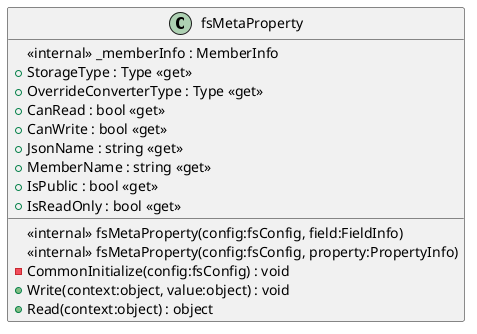 @startuml
class fsMetaProperty {
    <<internal>> fsMetaProperty(config:fsConfig, field:FieldInfo)
    <<internal>> fsMetaProperty(config:fsConfig, property:PropertyInfo)
    <<internal>> _memberInfo : MemberInfo
    + StorageType : Type <<get>>
    + OverrideConverterType : Type <<get>>
    + CanRead : bool <<get>>
    + CanWrite : bool <<get>>
    + JsonName : string <<get>>
    + MemberName : string <<get>>
    + IsPublic : bool <<get>>
    + IsReadOnly : bool <<get>>
    - CommonInitialize(config:fsConfig) : void
    + Write(context:object, value:object) : void
    + Read(context:object) : object
}
@enduml

